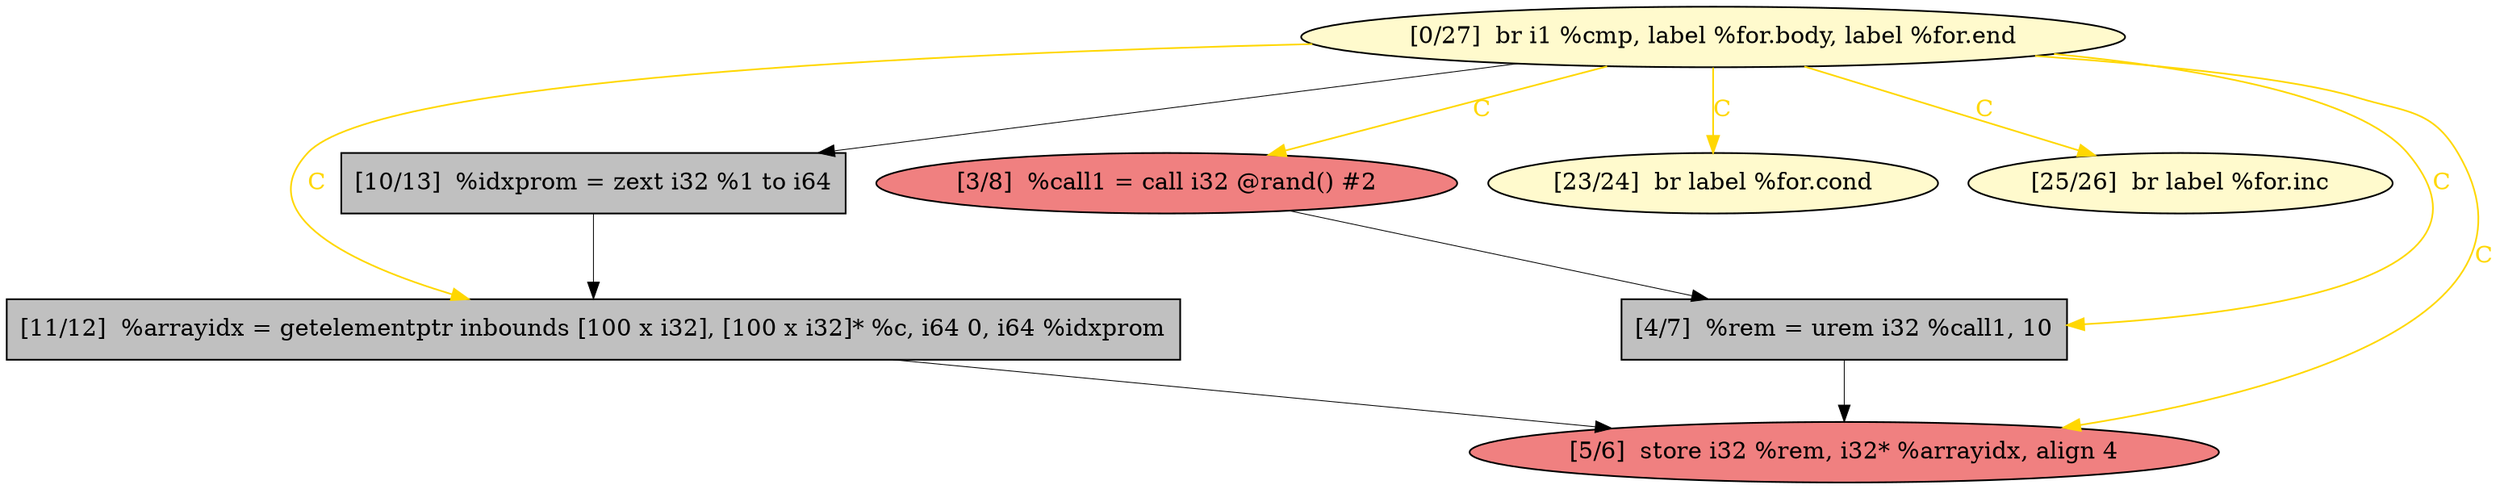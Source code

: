 
digraph G {


node253 [fillcolor=lemonchiffon,label="[0/27]  br i1 %cmp, label %for.body, label %for.end",shape=ellipse,style=filled ]
node247 [fillcolor=grey,label="[11/12]  %arrayidx = getelementptr inbounds [100 x i32], [100 x i32]* %c, i64 0, i64 %idxprom",shape=rectangle,style=filled ]
node246 [fillcolor=lightcoral,label="[3/8]  %call1 = call i32 @rand() #2",shape=ellipse,style=filled ]
node249 [fillcolor=grey,label="[10/13]  %idxprom = zext i32 %1 to i64",shape=rectangle,style=filled ]
node248 [fillcolor=lemonchiffon,label="[23/24]  br label %for.cond",shape=ellipse,style=filled ]
node252 [fillcolor=lemonchiffon,label="[25/26]  br label %for.inc",shape=ellipse,style=filled ]
node251 [fillcolor=lightcoral,label="[5/6]  store i32 %rem, i32* %arrayidx, align 4",shape=ellipse,style=filled ]
node250 [fillcolor=grey,label="[4/7]  %rem = urem i32 %call1, 10",shape=rectangle,style=filled ]

node253->node249 [style=solid,color=black,label="",penwidth=0.5,fontcolor=black ]
node253->node251 [style=solid,color=gold,label="C",penwidth=1.0,fontcolor=gold ]
node253->node250 [style=solid,color=gold,label="C",penwidth=1.0,fontcolor=gold ]
node250->node251 [style=solid,color=black,label="",penwidth=0.5,fontcolor=black ]
node253->node248 [style=solid,color=gold,label="C",penwidth=1.0,fontcolor=gold ]
node247->node251 [style=solid,color=black,label="",penwidth=0.5,fontcolor=black ]
node246->node250 [style=solid,color=black,label="",penwidth=0.5,fontcolor=black ]
node253->node247 [style=solid,color=gold,label="C",penwidth=1.0,fontcolor=gold ]
node249->node247 [style=solid,color=black,label="",penwidth=0.5,fontcolor=black ]
node253->node246 [style=solid,color=gold,label="C",penwidth=1.0,fontcolor=gold ]
node253->node252 [style=solid,color=gold,label="C",penwidth=1.0,fontcolor=gold ]


}
